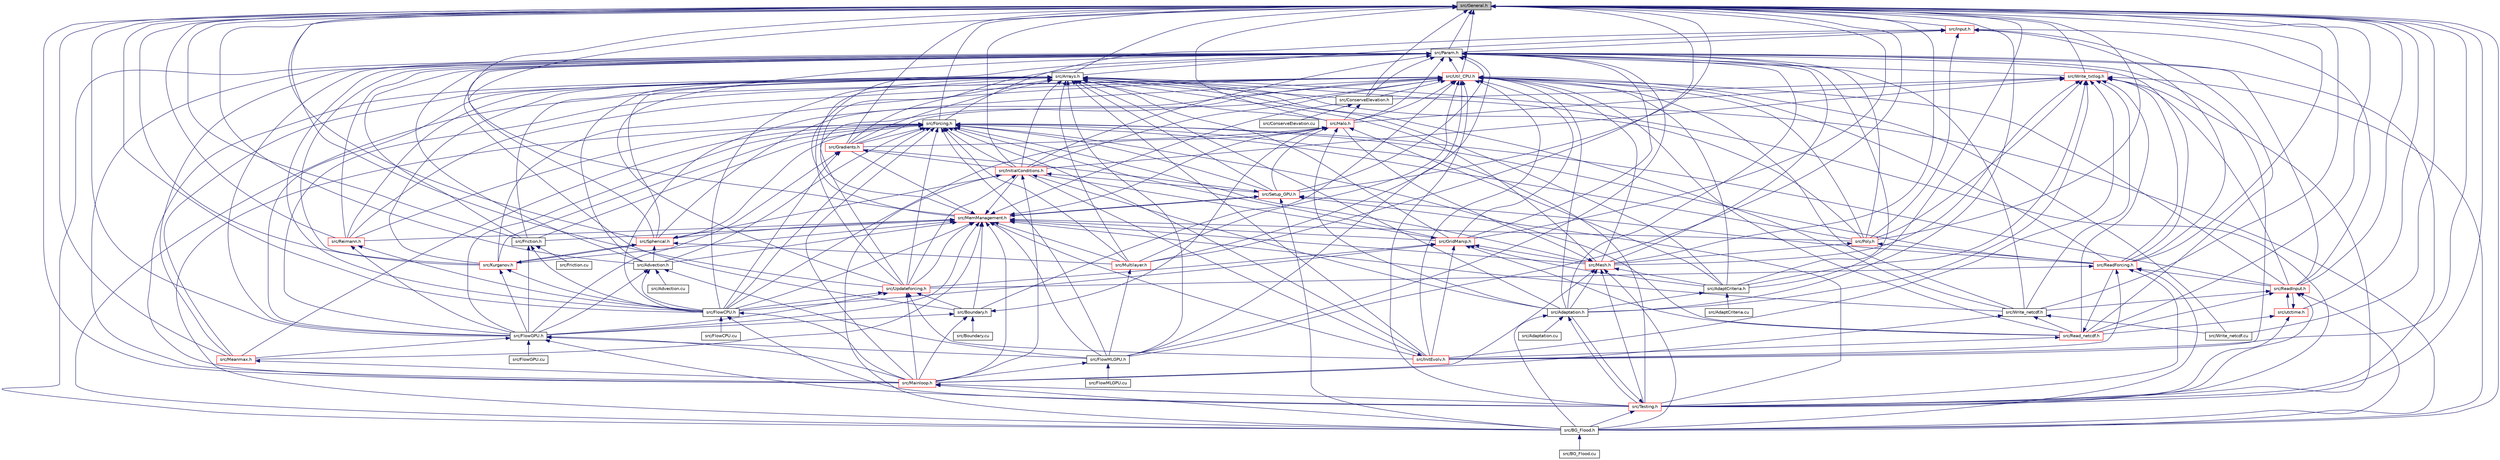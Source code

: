 digraph "src/General.h"
{
 // LATEX_PDF_SIZE
  edge [fontname="Helvetica",fontsize="10",labelfontname="Helvetica",labelfontsize="10"];
  node [fontname="Helvetica",fontsize="10",shape=record];
  Node1 [label="src/General.h",height=0.2,width=0.4,color="black", fillcolor="grey75", style="filled", fontcolor="black",tooltip=" "];
  Node1 -> Node2 [dir="back",color="midnightblue",fontsize="10",style="solid"];
  Node2 [label="src/Adaptation.h",height=0.2,width=0.4,color="black", fillcolor="white", style="filled",URL="$Adaptation_8h.html",tooltip=" "];
  Node2 -> Node3 [dir="back",color="midnightblue",fontsize="10",style="solid"];
  Node3 [label="src/Adaptation.cu",height=0.2,width=0.4,color="black", fillcolor="white", style="filled",URL="$Adaptation_8cu.html",tooltip=" "];
  Node2 -> Node4 [dir="back",color="midnightblue",fontsize="10",style="solid"];
  Node4 [label="src/BG_Flood.h",height=0.2,width=0.4,color="black", fillcolor="white", style="filled",URL="$BG__Flood_8h.html",tooltip=" "];
  Node4 -> Node5 [dir="back",color="midnightblue",fontsize="10",style="solid"];
  Node5 [label="src/BG_Flood.cu",height=0.2,width=0.4,color="black", fillcolor="white", style="filled",URL="$BG__Flood_8cu.html",tooltip=" "];
  Node2 -> Node6 [dir="back",color="midnightblue",fontsize="10",style="solid"];
  Node6 [label="src/Testing.h",height=0.2,width=0.4,color="red", fillcolor="white", style="filled",URL="$Testing_8h.html",tooltip=" "];
  Node6 -> Node2 [dir="back",color="midnightblue",fontsize="10",style="solid"];
  Node6 -> Node4 [dir="back",color="midnightblue",fontsize="10",style="solid"];
  Node1 -> Node8 [dir="back",color="midnightblue",fontsize="10",style="solid"];
  Node8 [label="src/AdaptCriteria.h",height=0.2,width=0.4,color="black", fillcolor="white", style="filled",URL="$AdaptCriteria_8h.html",tooltip=" "];
  Node8 -> Node2 [dir="back",color="midnightblue",fontsize="10",style="solid"];
  Node8 -> Node9 [dir="back",color="midnightblue",fontsize="10",style="solid"];
  Node9 [label="src/AdaptCriteria.cu",height=0.2,width=0.4,color="black", fillcolor="white", style="filled",URL="$AdaptCriteria_8cu.html",tooltip=" "];
  Node1 -> Node10 [dir="back",color="midnightblue",fontsize="10",style="solid"];
  Node10 [label="src/Advection.h",height=0.2,width=0.4,color="black", fillcolor="white", style="filled",URL="$Advection_8h.html",tooltip=" "];
  Node10 -> Node11 [dir="back",color="midnightblue",fontsize="10",style="solid"];
  Node11 [label="src/Advection.cu",height=0.2,width=0.4,color="black", fillcolor="white", style="filled",URL="$Advection_8cu.html",tooltip=" "];
  Node10 -> Node12 [dir="back",color="midnightblue",fontsize="10",style="solid"];
  Node12 [label="src/FlowCPU.h",height=0.2,width=0.4,color="black", fillcolor="white", style="filled",URL="$FlowCPU_8h.html",tooltip=" "];
  Node12 -> Node13 [dir="back",color="midnightblue",fontsize="10",style="solid"];
  Node13 [label="src/FlowCPU.cu",height=0.2,width=0.4,color="black", fillcolor="white", style="filled",URL="$FlowCPU_8cu.html",tooltip=" "];
  Node12 -> Node14 [dir="back",color="midnightblue",fontsize="10",style="solid"];
  Node14 [label="src/Mainloop.h",height=0.2,width=0.4,color="red", fillcolor="white", style="filled",URL="$Mainloop_8h.html",tooltip=" "];
  Node14 -> Node4 [dir="back",color="midnightblue",fontsize="10",style="solid"];
  Node14 -> Node6 [dir="back",color="midnightblue",fontsize="10",style="solid"];
  Node12 -> Node6 [dir="back",color="midnightblue",fontsize="10",style="solid"];
  Node10 -> Node16 [dir="back",color="midnightblue",fontsize="10",style="solid"];
  Node16 [label="src/FlowGPU.h",height=0.2,width=0.4,color="black", fillcolor="white", style="filled",URL="$FlowGPU_8h.html",tooltip=" "];
  Node16 -> Node17 [dir="back",color="midnightblue",fontsize="10",style="solid"];
  Node17 [label="src/FlowGPU.cu",height=0.2,width=0.4,color="black", fillcolor="white", style="filled",URL="$FlowGPU_8cu.html",tooltip=" "];
  Node16 -> Node18 [dir="back",color="midnightblue",fontsize="10",style="solid"];
  Node18 [label="src/FlowMLGPU.h",height=0.2,width=0.4,color="black", fillcolor="white", style="filled",URL="$FlowMLGPU_8h.html",tooltip=" "];
  Node18 -> Node19 [dir="back",color="midnightblue",fontsize="10",style="solid"];
  Node19 [label="src/FlowMLGPU.cu",height=0.2,width=0.4,color="black", fillcolor="white", style="filled",URL="$FlowMLGPU_8cu.html",tooltip=" "];
  Node18 -> Node14 [dir="back",color="midnightblue",fontsize="10",style="solid"];
  Node16 -> Node14 [dir="back",color="midnightblue",fontsize="10",style="solid"];
  Node16 -> Node20 [dir="back",color="midnightblue",fontsize="10",style="solid"];
  Node20 [label="src/Meanmax.h",height=0.2,width=0.4,color="red", fillcolor="white", style="filled",URL="$Meanmax_8h.html",tooltip=" "];
  Node20 -> Node14 [dir="back",color="midnightblue",fontsize="10",style="solid"];
  Node16 -> Node6 [dir="back",color="midnightblue",fontsize="10",style="solid"];
  Node10 -> Node18 [dir="back",color="midnightblue",fontsize="10",style="solid"];
  Node1 -> Node22 [dir="back",color="midnightblue",fontsize="10",style="solid"];
  Node22 [label="src/Arrays.h",height=0.2,width=0.4,color="black", fillcolor="white", style="filled",URL="$Arrays_8h.html",tooltip=" "];
  Node22 -> Node2 [dir="back",color="midnightblue",fontsize="10",style="solid"];
  Node22 -> Node8 [dir="back",color="midnightblue",fontsize="10",style="solid"];
  Node22 -> Node10 [dir="back",color="midnightblue",fontsize="10",style="solid"];
  Node22 -> Node4 [dir="back",color="midnightblue",fontsize="10",style="solid"];
  Node22 -> Node23 [dir="back",color="midnightblue",fontsize="10",style="solid"];
  Node23 [label="src/ConserveElevation.h",height=0.2,width=0.4,color="black", fillcolor="white", style="filled",URL="$ConserveElevation_8h.html",tooltip=" "];
  Node23 -> Node24 [dir="back",color="midnightblue",fontsize="10",style="solid"];
  Node24 [label="src/ConserveElevation.cu",height=0.2,width=0.4,color="black", fillcolor="white", style="filled",URL="$ConserveElevation_8cu.html",tooltip=" "];
  Node23 -> Node25 [dir="back",color="midnightblue",fontsize="10",style="solid"];
  Node25 [label="src/Halo.h",height=0.2,width=0.4,color="red", fillcolor="white", style="filled",URL="$Halo_8h.html",tooltip=" "];
  Node25 -> Node2 [dir="back",color="midnightblue",fontsize="10",style="solid"];
  Node25 -> Node8 [dir="back",color="midnightblue",fontsize="10",style="solid"];
  Node25 -> Node12 [dir="back",color="midnightblue",fontsize="10",style="solid"];
  Node25 -> Node26 [dir="back",color="midnightblue",fontsize="10",style="solid"];
  Node26 [label="src/Gradients.h",height=0.2,width=0.4,color="red", fillcolor="white", style="filled",URL="$Gradients_8h.html",tooltip=" "];
  Node26 -> Node12 [dir="back",color="midnightblue",fontsize="10",style="solid"];
  Node26 -> Node16 [dir="back",color="midnightblue",fontsize="10",style="solid"];
  Node26 -> Node28 [dir="back",color="midnightblue",fontsize="10",style="solid"];
  Node28 [label="src/InitialConditions.h",height=0.2,width=0.4,color="red", fillcolor="white", style="filled",URL="$InitialConditions_8h.html",tooltip=" "];
  Node28 -> Node2 [dir="back",color="midnightblue",fontsize="10",style="solid"];
  Node28 -> Node4 [dir="back",color="midnightblue",fontsize="10",style="solid"];
  Node28 -> Node14 [dir="back",color="midnightblue",fontsize="10",style="solid"];
  Node28 -> Node30 [dir="back",color="midnightblue",fontsize="10",style="solid"];
  Node30 [label="src/Setup_GPU.h",height=0.2,width=0.4,color="red", fillcolor="white", style="filled",URL="$Setup__GPU_8h.html",tooltip=" "];
  Node30 -> Node4 [dir="back",color="midnightblue",fontsize="10",style="solid"];
  Node30 -> Node26 [dir="back",color="midnightblue",fontsize="10",style="solid"];
  Node30 -> Node31 [dir="back",color="midnightblue",fontsize="10",style="solid"];
  Node31 [label="src/MemManagement.h",height=0.2,width=0.4,color="red", fillcolor="white", style="filled",URL="$MemManagement_8h.html",tooltip=" "];
  Node31 -> Node10 [dir="back",color="midnightblue",fontsize="10",style="solid"];
  Node31 -> Node32 [dir="back",color="midnightblue",fontsize="10",style="solid"];
  Node32 [label="src/Boundary.h",height=0.2,width=0.4,color="black", fillcolor="white", style="filled",URL="$Boundary_8h.html",tooltip=" "];
  Node32 -> Node33 [dir="back",color="midnightblue",fontsize="10",style="solid"];
  Node33 [label="src/Boundary.cu",height=0.2,width=0.4,color="black", fillcolor="white", style="filled",URL="$Boundary_8cu.html",tooltip=" "];
  Node32 -> Node16 [dir="back",color="midnightblue",fontsize="10",style="solid"];
  Node32 -> Node25 [dir="back",color="midnightblue",fontsize="10",style="solid"];
  Node32 -> Node14 [dir="back",color="midnightblue",fontsize="10",style="solid"];
  Node31 -> Node23 [dir="back",color="midnightblue",fontsize="10",style="solid"];
  Node31 -> Node12 [dir="back",color="midnightblue",fontsize="10",style="solid"];
  Node31 -> Node16 [dir="back",color="midnightblue",fontsize="10",style="solid"];
  Node31 -> Node18 [dir="back",color="midnightblue",fontsize="10",style="solid"];
  Node31 -> Node34 [dir="back",color="midnightblue",fontsize="10",style="solid"];
  Node34 [label="src/Friction.h",height=0.2,width=0.4,color="black", fillcolor="white", style="filled",URL="$Friction_8h.html",tooltip=" "];
  Node34 -> Node12 [dir="back",color="midnightblue",fontsize="10",style="solid"];
  Node34 -> Node16 [dir="back",color="midnightblue",fontsize="10",style="solid"];
  Node34 -> Node35 [dir="back",color="midnightblue",fontsize="10",style="solid"];
  Node35 [label="src/Friction.cu",height=0.2,width=0.4,color="black", fillcolor="white", style="filled",URL="$Friction_8cu.html",tooltip=" "];
  Node31 -> Node26 [dir="back",color="midnightblue",fontsize="10",style="solid"];
  Node31 -> Node36 [dir="back",color="midnightblue",fontsize="10",style="solid"];
  Node36 [label="src/GridManip.h",height=0.2,width=0.4,color="red", fillcolor="white", style="filled",URL="$GridManip_8h.html",tooltip=" "];
  Node36 -> Node8 [dir="back",color="midnightblue",fontsize="10",style="solid"];
  Node36 -> Node12 [dir="back",color="midnightblue",fontsize="10",style="solid"];
  Node36 -> Node38 [dir="back",color="midnightblue",fontsize="10",style="solid"];
  Node38 [label="src/InitEvolv.h",height=0.2,width=0.4,color="red", fillcolor="white", style="filled",URL="$InitEvolv_8h.html",tooltip=" "];
  Node38 -> Node28 [dir="back",color="midnightblue",fontsize="10",style="solid"];
  Node36 -> Node28 [dir="back",color="midnightblue",fontsize="10",style="solid"];
  Node36 -> Node40 [dir="back",color="midnightblue",fontsize="10",style="solid"];
  Node40 [label="src/Mesh.h",height=0.2,width=0.4,color="red", fillcolor="white", style="filled",URL="$Mesh_8h.html",tooltip=" "];
  Node40 -> Node2 [dir="back",color="midnightblue",fontsize="10",style="solid"];
  Node40 -> Node8 [dir="back",color="midnightblue",fontsize="10",style="solid"];
  Node40 -> Node4 [dir="back",color="midnightblue",fontsize="10",style="solid"];
  Node40 -> Node25 [dir="back",color="midnightblue",fontsize="10",style="solid"];
  Node40 -> Node14 [dir="back",color="midnightblue",fontsize="10",style="solid"];
  Node40 -> Node6 [dir="back",color="midnightblue",fontsize="10",style="solid"];
  Node36 -> Node42 [dir="back",color="midnightblue",fontsize="10",style="solid"];
  Node42 [label="src/Read_netcdf.h",height=0.2,width=0.4,color="red", fillcolor="white", style="filled",URL="$Read__netcdf_8h.html",tooltip=" "];
  Node42 -> Node38 [dir="back",color="midnightblue",fontsize="10",style="solid"];
  Node42 -> Node44 [dir="back",color="midnightblue",fontsize="10",style="solid"];
  Node44 [label="src/ReadForcing.h",height=0.2,width=0.4,color="red", fillcolor="white", style="filled",URL="$ReadForcing_8h.html",tooltip=" "];
  Node44 -> Node4 [dir="back",color="midnightblue",fontsize="10",style="solid"];
  Node44 -> Node38 [dir="back",color="midnightblue",fontsize="10",style="solid"];
  Node44 -> Node46 [dir="back",color="midnightblue",fontsize="10",style="solid"];
  Node46 [label="src/ReadInput.h",height=0.2,width=0.4,color="red", fillcolor="white", style="filled",URL="$ReadInput_8h.html",tooltip=" "];
  Node46 -> Node4 [dir="back",color="midnightblue",fontsize="10",style="solid"];
  Node46 -> Node42 [dir="back",color="midnightblue",fontsize="10",style="solid"];
  Node46 -> Node6 [dir="back",color="midnightblue",fontsize="10",style="solid"];
  Node46 -> Node48 [dir="back",color="midnightblue",fontsize="10",style="solid"];
  Node48 [label="src/utctime.h",height=0.2,width=0.4,color="red", fillcolor="white", style="filled",URL="$utctime_8h.html",tooltip=" "];
  Node48 -> Node42 [dir="back",color="midnightblue",fontsize="10",style="solid"];
  Node48 -> Node46 [dir="back",color="midnightblue",fontsize="10",style="solid"];
  Node48 -> Node6 [dir="back",color="midnightblue",fontsize="10",style="solid"];
  Node46 -> Node50 [dir="back",color="midnightblue",fontsize="10",style="solid"];
  Node50 [label="src/Write_netcdf.h",height=0.2,width=0.4,color="black", fillcolor="white", style="filled",URL="$Write__netcdf_8h.html",tooltip=" "];
  Node50 -> Node14 [dir="back",color="midnightblue",fontsize="10",style="solid"];
  Node50 -> Node42 [dir="back",color="midnightblue",fontsize="10",style="solid"];
  Node50 -> Node51 [dir="back",color="midnightblue",fontsize="10",style="solid"];
  Node51 [label="src/Write_netcdf.cu",height=0.2,width=0.4,color="black", fillcolor="white", style="filled",URL="$Write__netcdf_8cu.html",tooltip=" "];
  Node44 -> Node6 [dir="back",color="midnightblue",fontsize="10",style="solid"];
  Node44 -> Node52 [dir="back",color="midnightblue",fontsize="10",style="solid"];
  Node52 [label="src/Updateforcing.h",height=0.2,width=0.4,color="red", fillcolor="white", style="filled",URL="$Updateforcing_8h.html",tooltip=" "];
  Node52 -> Node32 [dir="back",color="midnightblue",fontsize="10",style="solid"];
  Node52 -> Node12 [dir="back",color="midnightblue",fontsize="10",style="solid"];
  Node52 -> Node16 [dir="back",color="midnightblue",fontsize="10",style="solid"];
  Node52 -> Node38 [dir="back",color="midnightblue",fontsize="10",style="solid"];
  Node52 -> Node14 [dir="back",color="midnightblue",fontsize="10",style="solid"];
  Node36 -> Node52 [dir="back",color="midnightblue",fontsize="10",style="solid"];
  Node31 -> Node25 [dir="back",color="midnightblue",fontsize="10",style="solid"];
  Node31 -> Node38 [dir="back",color="midnightblue",fontsize="10",style="solid"];
  Node31 -> Node28 [dir="back",color="midnightblue",fontsize="10",style="solid"];
  Node31 -> Node54 [dir="back",color="midnightblue",fontsize="10",style="solid"];
  Node54 [label="src/Kurganov.h",height=0.2,width=0.4,color="red", fillcolor="white", style="filled",URL="$Kurganov_8h.html",tooltip=" "];
  Node54 -> Node12 [dir="back",color="midnightblue",fontsize="10",style="solid"];
  Node54 -> Node16 [dir="back",color="midnightblue",fontsize="10",style="solid"];
  Node54 -> Node56 [dir="back",color="midnightblue",fontsize="10",style="solid"];
  Node56 [label="src/Spherical.h",height=0.2,width=0.4,color="red", fillcolor="white", style="filled",URL="$Spherical_8h.html",tooltip=" "];
  Node56 -> Node10 [dir="back",color="midnightblue",fontsize="10",style="solid"];
  Node56 -> Node28 [dir="back",color="midnightblue",fontsize="10",style="solid"];
  Node56 -> Node54 [dir="back",color="midnightblue",fontsize="10",style="solid"];
  Node56 -> Node57 [dir="back",color="midnightblue",fontsize="10",style="solid"];
  Node57 [label="src/Multilayer.h",height=0.2,width=0.4,color="red", fillcolor="white", style="filled",URL="$Multilayer_8h.html",tooltip=" "];
  Node57 -> Node18 [dir="back",color="midnightblue",fontsize="10",style="solid"];
  Node31 -> Node14 [dir="back",color="midnightblue",fontsize="10",style="solid"];
  Node31 -> Node20 [dir="back",color="midnightblue",fontsize="10",style="solid"];
  Node31 -> Node40 [dir="back",color="midnightblue",fontsize="10",style="solid"];
  Node31 -> Node57 [dir="back",color="midnightblue",fontsize="10",style="solid"];
  Node31 -> Node61 [dir="back",color="midnightblue",fontsize="10",style="solid"];
  Node61 [label="src/Poly.h",height=0.2,width=0.4,color="red", fillcolor="white", style="filled",URL="$Poly_8h.html",tooltip=" "];
  Node61 -> Node40 [dir="back",color="midnightblue",fontsize="10",style="solid"];
  Node61 -> Node44 [dir="back",color="midnightblue",fontsize="10",style="solid"];
  Node31 -> Node63 [dir="back",color="midnightblue",fontsize="10",style="solid"];
  Node63 [label="src/Reimann.h",height=0.2,width=0.4,color="red", fillcolor="white", style="filled",URL="$Reimann_8h.html",tooltip=" "];
  Node63 -> Node12 [dir="back",color="midnightblue",fontsize="10",style="solid"];
  Node63 -> Node16 [dir="back",color="midnightblue",fontsize="10",style="solid"];
  Node31 -> Node30 [dir="back",color="midnightblue",fontsize="10",style="solid"];
  Node31 -> Node56 [dir="back",color="midnightblue",fontsize="10",style="solid"];
  Node31 -> Node52 [dir="back",color="midnightblue",fontsize="10",style="solid"];
  Node31 -> Node50 [dir="back",color="midnightblue",fontsize="10",style="solid"];
  Node30 -> Node44 [dir="back",color="midnightblue",fontsize="10",style="solid"];
  Node30 -> Node6 [dir="back",color="midnightblue",fontsize="10",style="solid"];
  Node28 -> Node52 [dir="back",color="midnightblue",fontsize="10",style="solid"];
  Node25 -> Node30 [dir="back",color="midnightblue",fontsize="10",style="solid"];
  Node22 -> Node12 [dir="back",color="midnightblue",fontsize="10",style="solid"];
  Node22 -> Node16 [dir="back",color="midnightblue",fontsize="10",style="solid"];
  Node22 -> Node18 [dir="back",color="midnightblue",fontsize="10",style="solid"];
  Node22 -> Node34 [dir="back",color="midnightblue",fontsize="10",style="solid"];
  Node22 -> Node26 [dir="back",color="midnightblue",fontsize="10",style="solid"];
  Node22 -> Node36 [dir="back",color="midnightblue",fontsize="10",style="solid"];
  Node22 -> Node25 [dir="back",color="midnightblue",fontsize="10",style="solid"];
  Node22 -> Node38 [dir="back",color="midnightblue",fontsize="10",style="solid"];
  Node22 -> Node28 [dir="back",color="midnightblue",fontsize="10",style="solid"];
  Node22 -> Node54 [dir="back",color="midnightblue",fontsize="10",style="solid"];
  Node22 -> Node14 [dir="back",color="midnightblue",fontsize="10",style="solid"];
  Node22 -> Node20 [dir="back",color="midnightblue",fontsize="10",style="solid"];
  Node22 -> Node31 [dir="back",color="midnightblue",fontsize="10",style="solid"];
  Node22 -> Node40 [dir="back",color="midnightblue",fontsize="10",style="solid"];
  Node22 -> Node57 [dir="back",color="midnightblue",fontsize="10",style="solid"];
  Node22 -> Node61 [dir="back",color="midnightblue",fontsize="10",style="solid"];
  Node22 -> Node63 [dir="back",color="midnightblue",fontsize="10",style="solid"];
  Node22 -> Node30 [dir="back",color="midnightblue",fontsize="10",style="solid"];
  Node22 -> Node56 [dir="back",color="midnightblue",fontsize="10",style="solid"];
  Node22 -> Node6 [dir="back",color="midnightblue",fontsize="10",style="solid"];
  Node22 -> Node52 [dir="back",color="midnightblue",fontsize="10",style="solid"];
  Node22 -> Node50 [dir="back",color="midnightblue",fontsize="10",style="solid"];
  Node1 -> Node4 [dir="back",color="midnightblue",fontsize="10",style="solid"];
  Node1 -> Node32 [dir="back",color="midnightblue",fontsize="10",style="solid"];
  Node1 -> Node23 [dir="back",color="midnightblue",fontsize="10",style="solid"];
  Node1 -> Node12 [dir="back",color="midnightblue",fontsize="10",style="solid"];
  Node1 -> Node16 [dir="back",color="midnightblue",fontsize="10",style="solid"];
  Node1 -> Node18 [dir="back",color="midnightblue",fontsize="10",style="solid"];
  Node1 -> Node67 [dir="back",color="midnightblue",fontsize="10",style="solid"];
  Node67 [label="src/Forcing.h",height=0.2,width=0.4,color="black", fillcolor="white", style="filled",URL="$Forcing_8h.html",tooltip=" "];
  Node67 -> Node10 [dir="back",color="midnightblue",fontsize="10",style="solid"];
  Node67 -> Node4 [dir="back",color="midnightblue",fontsize="10",style="solid"];
  Node67 -> Node12 [dir="back",color="midnightblue",fontsize="10",style="solid"];
  Node67 -> Node16 [dir="back",color="midnightblue",fontsize="10",style="solid"];
  Node67 -> Node18 [dir="back",color="midnightblue",fontsize="10",style="solid"];
  Node67 -> Node34 [dir="back",color="midnightblue",fontsize="10",style="solid"];
  Node67 -> Node26 [dir="back",color="midnightblue",fontsize="10",style="solid"];
  Node67 -> Node36 [dir="back",color="midnightblue",fontsize="10",style="solid"];
  Node67 -> Node38 [dir="back",color="midnightblue",fontsize="10",style="solid"];
  Node67 -> Node28 [dir="back",color="midnightblue",fontsize="10",style="solid"];
  Node67 -> Node54 [dir="back",color="midnightblue",fontsize="10",style="solid"];
  Node67 -> Node14 [dir="back",color="midnightblue",fontsize="10",style="solid"];
  Node67 -> Node20 [dir="back",color="midnightblue",fontsize="10",style="solid"];
  Node67 -> Node40 [dir="back",color="midnightblue",fontsize="10",style="solid"];
  Node67 -> Node57 [dir="back",color="midnightblue",fontsize="10",style="solid"];
  Node67 -> Node61 [dir="back",color="midnightblue",fontsize="10",style="solid"];
  Node67 -> Node42 [dir="back",color="midnightblue",fontsize="10",style="solid"];
  Node67 -> Node44 [dir="back",color="midnightblue",fontsize="10",style="solid"];
  Node67 -> Node46 [dir="back",color="midnightblue",fontsize="10",style="solid"];
  Node67 -> Node63 [dir="back",color="midnightblue",fontsize="10",style="solid"];
  Node67 -> Node30 [dir="back",color="midnightblue",fontsize="10",style="solid"];
  Node67 -> Node56 [dir="back",color="midnightblue",fontsize="10",style="solid"];
  Node67 -> Node6 [dir="back",color="midnightblue",fontsize="10",style="solid"];
  Node67 -> Node52 [dir="back",color="midnightblue",fontsize="10",style="solid"];
  Node1 -> Node34 [dir="back",color="midnightblue",fontsize="10",style="solid"];
  Node1 -> Node26 [dir="back",color="midnightblue",fontsize="10",style="solid"];
  Node1 -> Node36 [dir="back",color="midnightblue",fontsize="10",style="solid"];
  Node1 -> Node25 [dir="back",color="midnightblue",fontsize="10",style="solid"];
  Node1 -> Node38 [dir="back",color="midnightblue",fontsize="10",style="solid"];
  Node1 -> Node28 [dir="back",color="midnightblue",fontsize="10",style="solid"];
  Node1 -> Node68 [dir="back",color="midnightblue",fontsize="10",style="solid"];
  Node68 [label="src/Input.h",height=0.2,width=0.4,color="red", fillcolor="white", style="filled",URL="$Input_8h.html",tooltip=" "];
  Node68 -> Node22 [dir="back",color="midnightblue",fontsize="10",style="solid"];
  Node68 -> Node67 [dir="back",color="midnightblue",fontsize="10",style="solid"];
  Node68 -> Node69 [dir="back",color="midnightblue",fontsize="10",style="solid"];
  Node69 [label="src/Param.h",height=0.2,width=0.4,color="black", fillcolor="white", style="filled",URL="$Param_8h.html",tooltip=" "];
  Node69 -> Node2 [dir="back",color="midnightblue",fontsize="10",style="solid"];
  Node69 -> Node8 [dir="back",color="midnightblue",fontsize="10",style="solid"];
  Node69 -> Node10 [dir="back",color="midnightblue",fontsize="10",style="solid"];
  Node69 -> Node4 [dir="back",color="midnightblue",fontsize="10",style="solid"];
  Node69 -> Node23 [dir="back",color="midnightblue",fontsize="10",style="solid"];
  Node69 -> Node12 [dir="back",color="midnightblue",fontsize="10",style="solid"];
  Node69 -> Node16 [dir="back",color="midnightblue",fontsize="10",style="solid"];
  Node69 -> Node18 [dir="back",color="midnightblue",fontsize="10",style="solid"];
  Node69 -> Node34 [dir="back",color="midnightblue",fontsize="10",style="solid"];
  Node69 -> Node26 [dir="back",color="midnightblue",fontsize="10",style="solid"];
  Node69 -> Node36 [dir="back",color="midnightblue",fontsize="10",style="solid"];
  Node69 -> Node25 [dir="back",color="midnightblue",fontsize="10",style="solid"];
  Node69 -> Node38 [dir="back",color="midnightblue",fontsize="10",style="solid"];
  Node69 -> Node28 [dir="back",color="midnightblue",fontsize="10",style="solid"];
  Node69 -> Node54 [dir="back",color="midnightblue",fontsize="10",style="solid"];
  Node69 -> Node14 [dir="back",color="midnightblue",fontsize="10",style="solid"];
  Node69 -> Node20 [dir="back",color="midnightblue",fontsize="10",style="solid"];
  Node69 -> Node31 [dir="back",color="midnightblue",fontsize="10",style="solid"];
  Node69 -> Node40 [dir="back",color="midnightblue",fontsize="10",style="solid"];
  Node69 -> Node57 [dir="back",color="midnightblue",fontsize="10",style="solid"];
  Node69 -> Node61 [dir="back",color="midnightblue",fontsize="10",style="solid"];
  Node69 -> Node44 [dir="back",color="midnightblue",fontsize="10",style="solid"];
  Node69 -> Node46 [dir="back",color="midnightblue",fontsize="10",style="solid"];
  Node69 -> Node63 [dir="back",color="midnightblue",fontsize="10",style="solid"];
  Node69 -> Node30 [dir="back",color="midnightblue",fontsize="10",style="solid"];
  Node69 -> Node56 [dir="back",color="midnightblue",fontsize="10",style="solid"];
  Node69 -> Node6 [dir="back",color="midnightblue",fontsize="10",style="solid"];
  Node69 -> Node52 [dir="back",color="midnightblue",fontsize="10",style="solid"];
  Node69 -> Node70 [dir="back",color="midnightblue",fontsize="10",style="solid"];
  Node70 [label="src/Util_CPU.h",height=0.2,width=0.4,color="red", fillcolor="white", style="filled",URL="$Util__CPU_8h.html",tooltip=" "];
  Node70 -> Node2 [dir="back",color="midnightblue",fontsize="10",style="solid"];
  Node70 -> Node8 [dir="back",color="midnightblue",fontsize="10",style="solid"];
  Node70 -> Node4 [dir="back",color="midnightblue",fontsize="10",style="solid"];
  Node70 -> Node32 [dir="back",color="midnightblue",fontsize="10",style="solid"];
  Node70 -> Node23 [dir="back",color="midnightblue",fontsize="10",style="solid"];
  Node70 -> Node12 [dir="back",color="midnightblue",fontsize="10",style="solid"];
  Node70 -> Node16 [dir="back",color="midnightblue",fontsize="10",style="solid"];
  Node70 -> Node18 [dir="back",color="midnightblue",fontsize="10",style="solid"];
  Node70 -> Node26 [dir="back",color="midnightblue",fontsize="10",style="solid"];
  Node70 -> Node36 [dir="back",color="midnightblue",fontsize="10",style="solid"];
  Node70 -> Node25 [dir="back",color="midnightblue",fontsize="10",style="solid"];
  Node70 -> Node38 [dir="back",color="midnightblue",fontsize="10",style="solid"];
  Node70 -> Node28 [dir="back",color="midnightblue",fontsize="10",style="solid"];
  Node70 -> Node54 [dir="back",color="midnightblue",fontsize="10",style="solid"];
  Node70 -> Node40 [dir="back",color="midnightblue",fontsize="10",style="solid"];
  Node70 -> Node57 [dir="back",color="midnightblue",fontsize="10",style="solid"];
  Node70 -> Node61 [dir="back",color="midnightblue",fontsize="10",style="solid"];
  Node70 -> Node42 [dir="back",color="midnightblue",fontsize="10",style="solid"];
  Node70 -> Node44 [dir="back",color="midnightblue",fontsize="10",style="solid"];
  Node70 -> Node46 [dir="back",color="midnightblue",fontsize="10",style="solid"];
  Node70 -> Node63 [dir="back",color="midnightblue",fontsize="10",style="solid"];
  Node70 -> Node56 [dir="back",color="midnightblue",fontsize="10",style="solid"];
  Node70 -> Node6 [dir="back",color="midnightblue",fontsize="10",style="solid"];
  Node70 -> Node52 [dir="back",color="midnightblue",fontsize="10",style="solid"];
  Node70 -> Node51 [dir="back",color="midnightblue",fontsize="10",style="solid"];
  Node70 -> Node50 [dir="back",color="midnightblue",fontsize="10",style="solid"];
  Node69 -> Node50 [dir="back",color="midnightblue",fontsize="10",style="solid"];
  Node69 -> Node72 [dir="back",color="midnightblue",fontsize="10",style="solid"];
  Node72 [label="src/Write_txtlog.h",height=0.2,width=0.4,color="red", fillcolor="white", style="filled",URL="$Write__txtlog_8h.html",tooltip=" "];
  Node72 -> Node2 [dir="back",color="midnightblue",fontsize="10",style="solid"];
  Node72 -> Node8 [dir="back",color="midnightblue",fontsize="10",style="solid"];
  Node72 -> Node4 [dir="back",color="midnightblue",fontsize="10",style="solid"];
  Node72 -> Node23 [dir="back",color="midnightblue",fontsize="10",style="solid"];
  Node72 -> Node25 [dir="back",color="midnightblue",fontsize="10",style="solid"];
  Node72 -> Node38 [dir="back",color="midnightblue",fontsize="10",style="solid"];
  Node72 -> Node28 [dir="back",color="midnightblue",fontsize="10",style="solid"];
  Node72 -> Node40 [dir="back",color="midnightblue",fontsize="10",style="solid"];
  Node72 -> Node61 [dir="back",color="midnightblue",fontsize="10",style="solid"];
  Node72 -> Node42 [dir="back",color="midnightblue",fontsize="10",style="solid"];
  Node72 -> Node44 [dir="back",color="midnightblue",fontsize="10",style="solid"];
  Node72 -> Node46 [dir="back",color="midnightblue",fontsize="10",style="solid"];
  Node72 -> Node6 [dir="back",color="midnightblue",fontsize="10",style="solid"];
  Node72 -> Node50 [dir="back",color="midnightblue",fontsize="10",style="solid"];
  Node68 -> Node61 [dir="back",color="midnightblue",fontsize="10",style="solid"];
  Node68 -> Node42 [dir="back",color="midnightblue",fontsize="10",style="solid"];
  Node68 -> Node44 [dir="back",color="midnightblue",fontsize="10",style="solid"];
  Node68 -> Node46 [dir="back",color="midnightblue",fontsize="10",style="solid"];
  Node1 -> Node54 [dir="back",color="midnightblue",fontsize="10",style="solid"];
  Node1 -> Node14 [dir="back",color="midnightblue",fontsize="10",style="solid"];
  Node1 -> Node20 [dir="back",color="midnightblue",fontsize="10",style="solid"];
  Node1 -> Node31 [dir="back",color="midnightblue",fontsize="10",style="solid"];
  Node1 -> Node40 [dir="back",color="midnightblue",fontsize="10",style="solid"];
  Node1 -> Node57 [dir="back",color="midnightblue",fontsize="10",style="solid"];
  Node1 -> Node69 [dir="back",color="midnightblue",fontsize="10",style="solid"];
  Node1 -> Node61 [dir="back",color="midnightblue",fontsize="10",style="solid"];
  Node1 -> Node42 [dir="back",color="midnightblue",fontsize="10",style="solid"];
  Node1 -> Node44 [dir="back",color="midnightblue",fontsize="10",style="solid"];
  Node1 -> Node46 [dir="back",color="midnightblue",fontsize="10",style="solid"];
  Node1 -> Node63 [dir="back",color="midnightblue",fontsize="10",style="solid"];
  Node1 -> Node30 [dir="back",color="midnightblue",fontsize="10",style="solid"];
  Node1 -> Node56 [dir="back",color="midnightblue",fontsize="10",style="solid"];
  Node1 -> Node6 [dir="back",color="midnightblue",fontsize="10",style="solid"];
  Node1 -> Node52 [dir="back",color="midnightblue",fontsize="10",style="solid"];
  Node1 -> Node48 [dir="back",color="midnightblue",fontsize="10",style="solid"];
  Node1 -> Node70 [dir="back",color="midnightblue",fontsize="10",style="solid"];
  Node1 -> Node51 [dir="back",color="midnightblue",fontsize="10",style="solid"];
  Node1 -> Node50 [dir="back",color="midnightblue",fontsize="10",style="solid"];
  Node1 -> Node72 [dir="back",color="midnightblue",fontsize="10",style="solid"];
}
